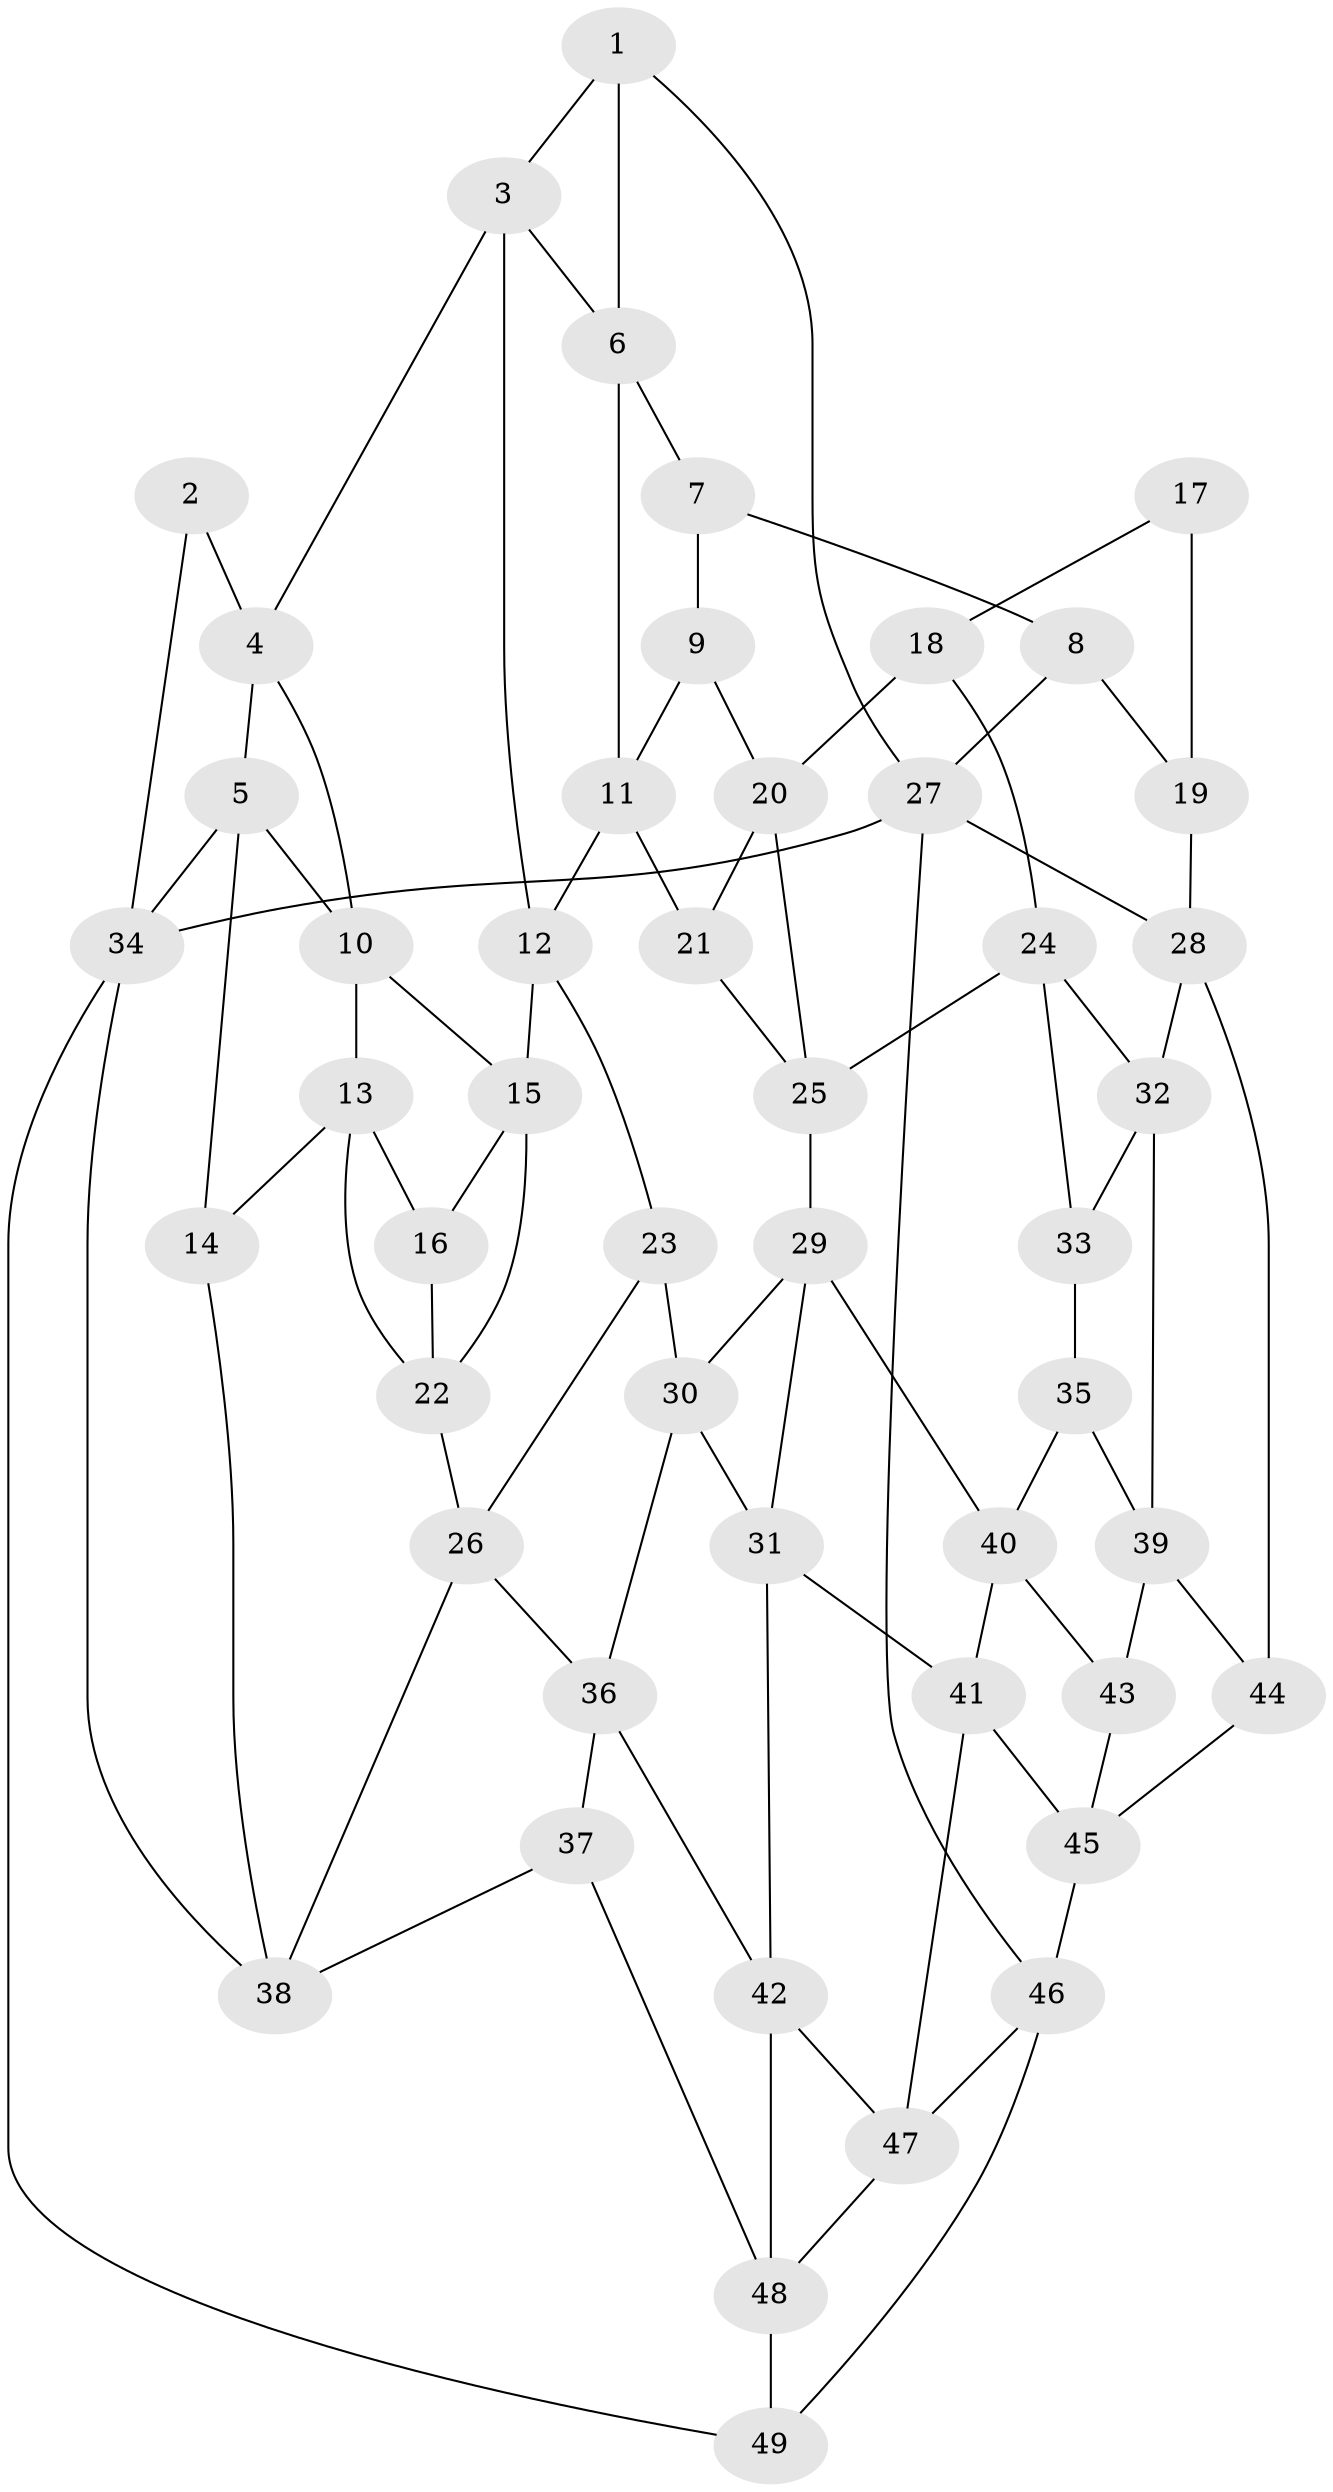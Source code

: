 // original degree distribution, {3: 0.04081632653061224, 4: 0.22448979591836735, 6: 0.24489795918367346, 5: 0.4897959183673469}
// Generated by graph-tools (version 1.1) at 2025/51/03/09/25 03:51:08]
// undirected, 49 vertices, 89 edges
graph export_dot {
graph [start="1"]
  node [color=gray90,style=filled];
  1;
  2;
  3;
  4;
  5;
  6;
  7;
  8;
  9;
  10;
  11;
  12;
  13;
  14;
  15;
  16;
  17;
  18;
  19;
  20;
  21;
  22;
  23;
  24;
  25;
  26;
  27;
  28;
  29;
  30;
  31;
  32;
  33;
  34;
  35;
  36;
  37;
  38;
  39;
  40;
  41;
  42;
  43;
  44;
  45;
  46;
  47;
  48;
  49;
  1 -- 3 [weight=1.0];
  1 -- 6 [weight=1.0];
  1 -- 27 [weight=1.0];
  2 -- 4 [weight=1.0];
  2 -- 34 [weight=1.0];
  3 -- 4 [weight=1.0];
  3 -- 6 [weight=1.0];
  3 -- 12 [weight=1.0];
  4 -- 5 [weight=1.0];
  4 -- 10 [weight=1.0];
  5 -- 10 [weight=1.0];
  5 -- 14 [weight=1.0];
  5 -- 34 [weight=1.0];
  6 -- 7 [weight=1.0];
  6 -- 11 [weight=1.0];
  7 -- 8 [weight=1.0];
  7 -- 9 [weight=2.0];
  8 -- 19 [weight=1.0];
  8 -- 27 [weight=1.0];
  9 -- 11 [weight=1.0];
  9 -- 20 [weight=1.0];
  10 -- 13 [weight=1.0];
  10 -- 15 [weight=1.0];
  11 -- 12 [weight=1.0];
  11 -- 21 [weight=1.0];
  12 -- 15 [weight=1.0];
  12 -- 23 [weight=1.0];
  13 -- 14 [weight=1.0];
  13 -- 16 [weight=1.0];
  13 -- 22 [weight=1.0];
  14 -- 38 [weight=1.0];
  15 -- 16 [weight=1.0];
  15 -- 22 [weight=1.0];
  16 -- 22 [weight=1.0];
  17 -- 18 [weight=1.0];
  17 -- 19 [weight=2.0];
  18 -- 20 [weight=1.0];
  18 -- 24 [weight=1.0];
  19 -- 28 [weight=1.0];
  20 -- 21 [weight=1.0];
  20 -- 25 [weight=1.0];
  21 -- 25 [weight=1.0];
  22 -- 26 [weight=1.0];
  23 -- 26 [weight=1.0];
  23 -- 30 [weight=1.0];
  24 -- 25 [weight=1.0];
  24 -- 32 [weight=1.0];
  24 -- 33 [weight=1.0];
  25 -- 29 [weight=1.0];
  26 -- 36 [weight=1.0];
  26 -- 38 [weight=1.0];
  27 -- 28 [weight=1.0];
  27 -- 34 [weight=2.0];
  27 -- 46 [weight=1.0];
  28 -- 32 [weight=1.0];
  28 -- 44 [weight=1.0];
  29 -- 30 [weight=1.0];
  29 -- 31 [weight=1.0];
  29 -- 40 [weight=1.0];
  30 -- 31 [weight=1.0];
  30 -- 36 [weight=1.0];
  31 -- 41 [weight=1.0];
  31 -- 42 [weight=1.0];
  32 -- 33 [weight=1.0];
  32 -- 39 [weight=1.0];
  33 -- 35 [weight=1.0];
  34 -- 38 [weight=1.0];
  34 -- 49 [weight=1.0];
  35 -- 39 [weight=1.0];
  35 -- 40 [weight=1.0];
  36 -- 37 [weight=1.0];
  36 -- 42 [weight=1.0];
  37 -- 38 [weight=1.0];
  37 -- 48 [weight=1.0];
  39 -- 43 [weight=1.0];
  39 -- 44 [weight=1.0];
  40 -- 41 [weight=1.0];
  40 -- 43 [weight=1.0];
  41 -- 45 [weight=1.0];
  41 -- 47 [weight=1.0];
  42 -- 47 [weight=1.0];
  42 -- 48 [weight=1.0];
  43 -- 45 [weight=1.0];
  44 -- 45 [weight=1.0];
  45 -- 46 [weight=1.0];
  46 -- 47 [weight=1.0];
  46 -- 49 [weight=1.0];
  47 -- 48 [weight=1.0];
  48 -- 49 [weight=1.0];
}
